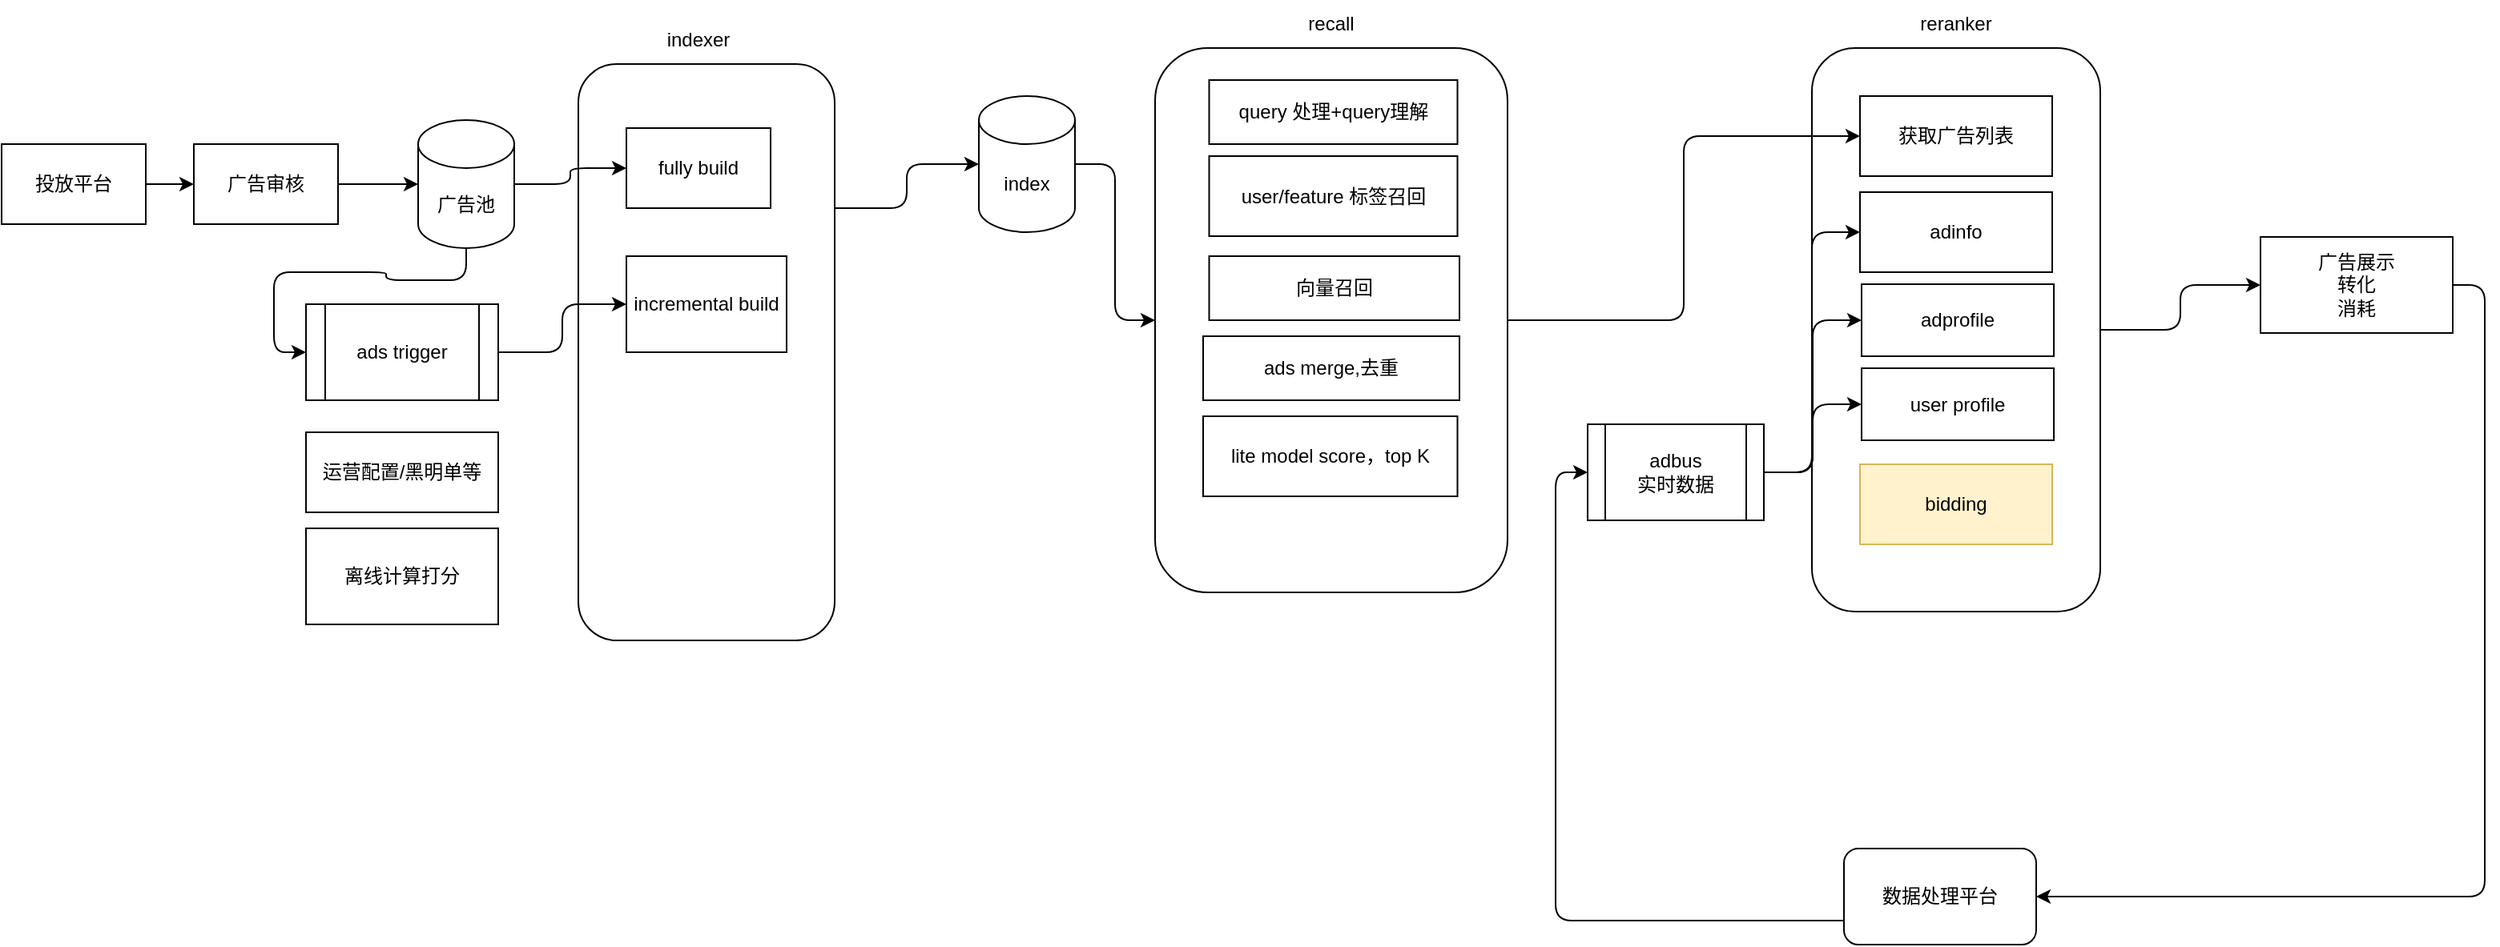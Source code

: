 <mxfile version="20.8.4" type="github">
  <diagram id="-eb4LQwlrD8UFc-6L_qy" name="第 1 页">
    <mxGraphModel dx="1193" dy="681" grid="1" gridSize="10" guides="1" tooltips="1" connect="1" arrows="1" fold="1" page="1" pageScale="1" pageWidth="2339" pageHeight="3300" math="0" shadow="0">
      <root>
        <mxCell id="0" />
        <mxCell id="1" parent="0" />
        <mxCell id="VePQO4WAWn7TVc4N_yha-11" style="edgeStyle=orthogonalEdgeStyle;rounded=1;orthogonalLoop=1;jettySize=auto;html=1;exitX=0.5;exitY=1;exitDx=0;exitDy=0;exitPerimeter=0;entryX=0;entryY=0.5;entryDx=0;entryDy=0;" edge="1" parent="1" source="VePQO4WAWn7TVc4N_yha-1" target="VePQO4WAWn7TVc4N_yha-10">
          <mxGeometry relative="1" as="geometry" />
        </mxCell>
        <mxCell id="VePQO4WAWn7TVc4N_yha-1" value="广告池" style="shape=cylinder3;whiteSpace=wrap;html=1;boundedLbl=1;backgroundOutline=1;size=15;" vertex="1" parent="1">
          <mxGeometry x="340" y="195" width="60" height="80" as="geometry" />
        </mxCell>
        <mxCell id="VePQO4WAWn7TVc4N_yha-5" style="edgeStyle=orthogonalEdgeStyle;rounded=0;orthogonalLoop=1;jettySize=auto;html=1;exitX=1;exitY=0.5;exitDx=0;exitDy=0;" edge="1" parent="1" source="VePQO4WAWn7TVc4N_yha-2" target="VePQO4WAWn7TVc4N_yha-3">
          <mxGeometry relative="1" as="geometry" />
        </mxCell>
        <mxCell id="VePQO4WAWn7TVc4N_yha-2" value="投放平台" style="rounded=0;whiteSpace=wrap;html=1;" vertex="1" parent="1">
          <mxGeometry x="80" y="210" width="90" height="50" as="geometry" />
        </mxCell>
        <mxCell id="VePQO4WAWn7TVc4N_yha-4" style="edgeStyle=orthogonalEdgeStyle;rounded=0;orthogonalLoop=1;jettySize=auto;html=1;exitX=1;exitY=0.5;exitDx=0;exitDy=0;entryX=0;entryY=0.5;entryDx=0;entryDy=0;entryPerimeter=0;" edge="1" parent="1" source="VePQO4WAWn7TVc4N_yha-3" target="VePQO4WAWn7TVc4N_yha-1">
          <mxGeometry relative="1" as="geometry" />
        </mxCell>
        <mxCell id="VePQO4WAWn7TVc4N_yha-3" value="广告审核" style="rounded=0;whiteSpace=wrap;html=1;" vertex="1" parent="1">
          <mxGeometry x="200" y="210" width="90" height="50" as="geometry" />
        </mxCell>
        <mxCell id="VePQO4WAWn7TVc4N_yha-15" style="edgeStyle=orthogonalEdgeStyle;rounded=1;orthogonalLoop=1;jettySize=auto;html=1;exitX=1;exitY=0.25;exitDx=0;exitDy=0;entryX=0;entryY=0.5;entryDx=0;entryDy=0;entryPerimeter=0;" edge="1" parent="1" source="VePQO4WAWn7TVc4N_yha-6" target="VePQO4WAWn7TVc4N_yha-7">
          <mxGeometry relative="1" as="geometry" />
        </mxCell>
        <mxCell id="VePQO4WAWn7TVc4N_yha-6" value="" style="rounded=1;whiteSpace=wrap;html=1;" vertex="1" parent="1">
          <mxGeometry x="440" y="160" width="160" height="360" as="geometry" />
        </mxCell>
        <mxCell id="VePQO4WAWn7TVc4N_yha-45" style="edgeStyle=orthogonalEdgeStyle;rounded=1;orthogonalLoop=1;jettySize=auto;html=1;exitX=1;exitY=0.5;exitDx=0;exitDy=0;exitPerimeter=0;" edge="1" parent="1" source="VePQO4WAWn7TVc4N_yha-7" target="VePQO4WAWn7TVc4N_yha-20">
          <mxGeometry relative="1" as="geometry" />
        </mxCell>
        <mxCell id="VePQO4WAWn7TVc4N_yha-7" value="index" style="shape=cylinder3;whiteSpace=wrap;html=1;boundedLbl=1;backgroundOutline=1;size=15;" vertex="1" parent="1">
          <mxGeometry x="690" y="180" width="60" height="85" as="geometry" />
        </mxCell>
        <mxCell id="VePQO4WAWn7TVc4N_yha-8" value="fully build" style="rounded=0;whiteSpace=wrap;html=1;" vertex="1" parent="1">
          <mxGeometry x="470" y="200" width="90" height="50" as="geometry" />
        </mxCell>
        <mxCell id="VePQO4WAWn7TVc4N_yha-9" value="incremental build" style="rounded=0;whiteSpace=wrap;html=1;" vertex="1" parent="1">
          <mxGeometry x="470" y="280" width="100" height="60" as="geometry" />
        </mxCell>
        <mxCell id="VePQO4WAWn7TVc4N_yha-12" style="edgeStyle=orthogonalEdgeStyle;rounded=1;orthogonalLoop=1;jettySize=auto;html=1;exitX=1;exitY=0.5;exitDx=0;exitDy=0;entryX=0;entryY=0.5;entryDx=0;entryDy=0;" edge="1" parent="1" source="VePQO4WAWn7TVc4N_yha-10" target="VePQO4WAWn7TVc4N_yha-9">
          <mxGeometry relative="1" as="geometry" />
        </mxCell>
        <mxCell id="VePQO4WAWn7TVc4N_yha-10" value="ads trigger" style="shape=process;whiteSpace=wrap;html=1;backgroundOutline=1;" vertex="1" parent="1">
          <mxGeometry x="270" y="310" width="120" height="60" as="geometry" />
        </mxCell>
        <mxCell id="VePQO4WAWn7TVc4N_yha-13" style="edgeStyle=orthogonalEdgeStyle;rounded=1;orthogonalLoop=1;jettySize=auto;html=1;exitX=1;exitY=0.5;exitDx=0;exitDy=0;exitPerimeter=0;entryX=0;entryY=0.5;entryDx=0;entryDy=0;" edge="1" parent="1" source="VePQO4WAWn7TVc4N_yha-1" target="VePQO4WAWn7TVc4N_yha-8">
          <mxGeometry relative="1" as="geometry" />
        </mxCell>
        <mxCell id="VePQO4WAWn7TVc4N_yha-14" value="运营配置/黑明单等" style="rounded=0;whiteSpace=wrap;html=1;" vertex="1" parent="1">
          <mxGeometry x="270" y="390" width="120" height="50" as="geometry" />
        </mxCell>
        <mxCell id="VePQO4WAWn7TVc4N_yha-17" value="离线计算打分" style="rounded=0;whiteSpace=wrap;html=1;" vertex="1" parent="1">
          <mxGeometry x="270" y="450" width="120" height="60" as="geometry" />
        </mxCell>
        <mxCell id="VePQO4WAWn7TVc4N_yha-19" value="indexer" style="text;html=1;strokeColor=none;fillColor=none;align=center;verticalAlign=middle;whiteSpace=wrap;rounded=0;" vertex="1" parent="1">
          <mxGeometry x="465" y="130" width="100" height="30" as="geometry" />
        </mxCell>
        <mxCell id="VePQO4WAWn7TVc4N_yha-20" value="" style="rounded=1;whiteSpace=wrap;html=1;" vertex="1" parent="1">
          <mxGeometry x="800" y="150" width="220" height="340" as="geometry" />
        </mxCell>
        <mxCell id="VePQO4WAWn7TVc4N_yha-21" value="recall" style="text;html=1;strokeColor=none;fillColor=none;align=center;verticalAlign=middle;whiteSpace=wrap;rounded=0;" vertex="1" parent="1">
          <mxGeometry x="860" y="120" width="100" height="30" as="geometry" />
        </mxCell>
        <mxCell id="VePQO4WAWn7TVc4N_yha-22" value="query 处理+query理解" style="rounded=0;whiteSpace=wrap;html=1;" vertex="1" parent="1">
          <mxGeometry x="833.75" y="170" width="155" height="40" as="geometry" />
        </mxCell>
        <mxCell id="VePQO4WAWn7TVc4N_yha-24" value="user/feature 标签召回" style="rounded=0;whiteSpace=wrap;html=1;" vertex="1" parent="1">
          <mxGeometry x="833.75" y="217.5" width="155" height="50" as="geometry" />
        </mxCell>
        <mxCell id="VePQO4WAWn7TVc4N_yha-25" value="向量召回" style="rounded=0;whiteSpace=wrap;html=1;" vertex="1" parent="1">
          <mxGeometry x="833.75" y="280" width="156.25" height="40" as="geometry" />
        </mxCell>
        <mxCell id="VePQO4WAWn7TVc4N_yha-27" value="ads merge,去重" style="rounded=0;whiteSpace=wrap;html=1;" vertex="1" parent="1">
          <mxGeometry x="830" y="330" width="160" height="40" as="geometry" />
        </mxCell>
        <mxCell id="VePQO4WAWn7TVc4N_yha-28" value="lite model score，top K" style="rounded=0;whiteSpace=wrap;html=1;" vertex="1" parent="1">
          <mxGeometry x="830" y="380" width="158.75" height="50" as="geometry" />
        </mxCell>
        <mxCell id="VePQO4WAWn7TVc4N_yha-43" style="edgeStyle=orthogonalEdgeStyle;rounded=1;orthogonalLoop=1;jettySize=auto;html=1;exitX=1;exitY=0.5;exitDx=0;exitDy=0;" edge="1" parent="1" source="VePQO4WAWn7TVc4N_yha-29" target="VePQO4WAWn7TVc4N_yha-41">
          <mxGeometry relative="1" as="geometry" />
        </mxCell>
        <mxCell id="VePQO4WAWn7TVc4N_yha-29" value="" style="rounded=1;whiteSpace=wrap;html=1;" vertex="1" parent="1">
          <mxGeometry x="1210" y="150" width="180" height="352" as="geometry" />
        </mxCell>
        <mxCell id="VePQO4WAWn7TVc4N_yha-30" value="reranker" style="text;html=1;strokeColor=none;fillColor=none;align=center;verticalAlign=middle;whiteSpace=wrap;rounded=0;" vertex="1" parent="1">
          <mxGeometry x="1270" y="120" width="60" height="30" as="geometry" />
        </mxCell>
        <mxCell id="VePQO4WAWn7TVc4N_yha-31" value="获取广告列表" style="rounded=0;whiteSpace=wrap;html=1;" vertex="1" parent="1">
          <mxGeometry x="1240" y="180" width="120" height="50" as="geometry" />
        </mxCell>
        <mxCell id="VePQO4WAWn7TVc4N_yha-32" style="edgeStyle=orthogonalEdgeStyle;rounded=1;orthogonalLoop=1;jettySize=auto;html=1;exitX=1;exitY=0.5;exitDx=0;exitDy=0;entryX=0;entryY=0.5;entryDx=0;entryDy=0;" edge="1" parent="1" source="VePQO4WAWn7TVc4N_yha-20" target="VePQO4WAWn7TVc4N_yha-31">
          <mxGeometry relative="1" as="geometry" />
        </mxCell>
        <mxCell id="VePQO4WAWn7TVc4N_yha-33" value="adinfo" style="rounded=0;whiteSpace=wrap;html=1;" vertex="1" parent="1">
          <mxGeometry x="1240" y="240" width="120" height="50" as="geometry" />
        </mxCell>
        <mxCell id="VePQO4WAWn7TVc4N_yha-34" value="adprofile" style="rounded=0;whiteSpace=wrap;html=1;" vertex="1" parent="1">
          <mxGeometry x="1241" y="297.5" width="120" height="45" as="geometry" />
        </mxCell>
        <mxCell id="VePQO4WAWn7TVc4N_yha-35" value="user profile" style="rounded=0;whiteSpace=wrap;html=1;" vertex="1" parent="1">
          <mxGeometry x="1241" y="350" width="120" height="45" as="geometry" />
        </mxCell>
        <mxCell id="VePQO4WAWn7TVc4N_yha-36" value="bidding" style="rounded=0;whiteSpace=wrap;html=1;fillColor=#fff2cc;strokeColor=#d6b656;" vertex="1" parent="1">
          <mxGeometry x="1240" y="410" width="120" height="50" as="geometry" />
        </mxCell>
        <mxCell id="VePQO4WAWn7TVc4N_yha-38" style="edgeStyle=orthogonalEdgeStyle;rounded=1;orthogonalLoop=1;jettySize=auto;html=1;exitX=1;exitY=0.5;exitDx=0;exitDy=0;entryX=0;entryY=0.5;entryDx=0;entryDy=0;" edge="1" parent="1" source="VePQO4WAWn7TVc4N_yha-37" target="VePQO4WAWn7TVc4N_yha-33">
          <mxGeometry relative="1" as="geometry" />
        </mxCell>
        <mxCell id="VePQO4WAWn7TVc4N_yha-39" style="edgeStyle=orthogonalEdgeStyle;rounded=1;orthogonalLoop=1;jettySize=auto;html=1;exitX=1;exitY=0.5;exitDx=0;exitDy=0;entryX=0;entryY=0.5;entryDx=0;entryDy=0;" edge="1" parent="1" source="VePQO4WAWn7TVc4N_yha-37" target="VePQO4WAWn7TVc4N_yha-34">
          <mxGeometry relative="1" as="geometry" />
        </mxCell>
        <mxCell id="VePQO4WAWn7TVc4N_yha-40" style="edgeStyle=orthogonalEdgeStyle;rounded=1;orthogonalLoop=1;jettySize=auto;html=1;exitX=1;exitY=0.5;exitDx=0;exitDy=0;entryX=0;entryY=0.5;entryDx=0;entryDy=0;" edge="1" parent="1" source="VePQO4WAWn7TVc4N_yha-37" target="VePQO4WAWn7TVc4N_yha-35">
          <mxGeometry relative="1" as="geometry" />
        </mxCell>
        <mxCell id="VePQO4WAWn7TVc4N_yha-37" value="adbus&lt;br&gt;实时数据" style="shape=process;whiteSpace=wrap;html=1;backgroundOutline=1;" vertex="1" parent="1">
          <mxGeometry x="1070" y="385" width="110" height="60" as="geometry" />
        </mxCell>
        <mxCell id="VePQO4WAWn7TVc4N_yha-44" style="edgeStyle=orthogonalEdgeStyle;rounded=1;orthogonalLoop=1;jettySize=auto;html=1;exitX=1;exitY=0.5;exitDx=0;exitDy=0;entryX=1;entryY=0.5;entryDx=0;entryDy=0;" edge="1" parent="1" source="VePQO4WAWn7TVc4N_yha-41" target="VePQO4WAWn7TVc4N_yha-42">
          <mxGeometry relative="1" as="geometry">
            <mxPoint x="1500" y="700" as="targetPoint" />
          </mxGeometry>
        </mxCell>
        <mxCell id="VePQO4WAWn7TVc4N_yha-41" value="广告展示&lt;br&gt;转化&lt;br&gt;消耗" style="rounded=0;whiteSpace=wrap;html=1;" vertex="1" parent="1">
          <mxGeometry x="1490" y="268" width="120" height="60" as="geometry" />
        </mxCell>
        <mxCell id="VePQO4WAWn7TVc4N_yha-46" style="edgeStyle=orthogonalEdgeStyle;rounded=1;orthogonalLoop=1;jettySize=auto;html=1;exitX=0;exitY=0.75;exitDx=0;exitDy=0;entryX=0;entryY=0.5;entryDx=0;entryDy=0;" edge="1" parent="1" source="VePQO4WAWn7TVc4N_yha-42" target="VePQO4WAWn7TVc4N_yha-37">
          <mxGeometry relative="1" as="geometry" />
        </mxCell>
        <mxCell id="VePQO4WAWn7TVc4N_yha-42" value="数据处理平台" style="rounded=1;whiteSpace=wrap;html=1;" vertex="1" parent="1">
          <mxGeometry x="1230" y="650" width="120" height="60" as="geometry" />
        </mxCell>
      </root>
    </mxGraphModel>
  </diagram>
</mxfile>

